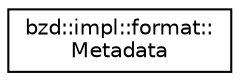 digraph "Graphical Class Hierarchy"
{
  edge [fontname="Helvetica",fontsize="10",labelfontname="Helvetica",labelfontsize="10"];
  node [fontname="Helvetica",fontsize="10",shape=record];
  rankdir="LR";
  Node0 [label="bzd::impl::format::\lMetadata",height=0.2,width=0.4,color="black", fillcolor="white", style="filled",URL="$structbzd_1_1impl_1_1format_1_1Metadata.html"];
}
